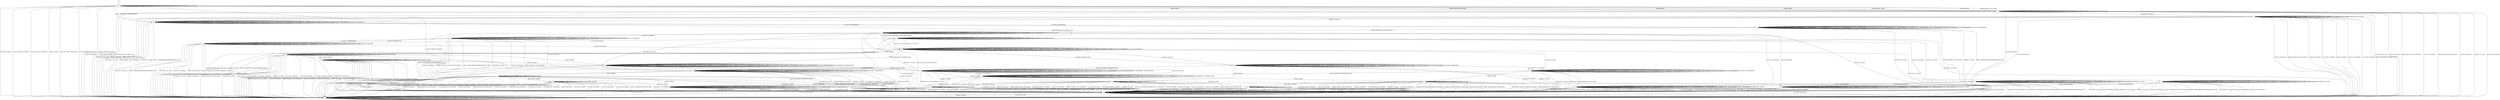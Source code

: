 digraph "" {
	graph ["Incoming time"=0.27097129821777344,
		"Outgoing time"=0.3465080261230469,
		Output="{'States': 32, 'Transitions': 683, 'Filename': '../results/ssh/OpenSSH-OpenSSH-z3-5.dot'}",
		Reference="{'States': 32, 'Transitions': 683, 'Filename': '../subjects/ssh/OpenSSH.dot'}",
		Solver=z3,
		Updated="{'States': 32, 'Transitions': 683, 'Filename': '../subjects/ssh/OpenSSH.dot'}",
		"f-measure"=1.0,
		precision=1.0,
		recall=1.0
	];
	a -> a	[key=0,
		label="KEXINIT / UNIMPLEMENTED"];
	a -> a	[key=1,
		label="SERVICE_REQUEST_AUTH / SERVICE_ACCEPT"];
	a -> a	[key=2,
		label="CH_WINDOW_ADJUST / UNIMPLEMENTED"];
	a -> a	[key=3,
		label="DEBUG / NO_RESP"];
	a -> a	[key=4,
		label="CH_EXTENDED_DATA / UNIMPLEMENTED"];
	a -> a	[key=5,
		label="CH_OPEN / CH_MAX"];
	a -> a	[key=6,
		label="CH_REQUEST_PTY / UNIMPLEMENTED"];
	a -> a	[key=7,
		label="KEX30 / UNIMPLEMENTED"];
	a -> a	[key=8,
		label="IGNORE / NO_RESP"];
	a -> a	[key=9,
		label="CH_EOF / UNIMPLEMENTED"];
	a -> a	[key=10,
		label="CH_DATA / UNIMPLEMENTED"];
	a -> a	[key=11,
		label="UNIMPLEMENTED / NO_RESP"];
	a -> b	[key=0,
		label="UA_PW_NOK / UA_FAILURE"];
	a -> d	[key=0,
		label="UA_PK_OK / UA_SUCCESS"];
	a -> d	[key=1,
		label="UA_PW_OK / UA_SUCCESS"];
	a -> n	[key=0,
		label="CH_CLOSE / UNIMPLEMENTED"];
	a -> u	[key=0,
		label="UA_PK_NOK / UA_FAILURE"];
	a -> x	[key=0,
		label="DISCONNECT / NO_CONN"];
	a -> x	[key=1,
		label="SERVICE_REQUEST_CONN / DISCONNECT"];
	a -> x	[key=2,
		label="NEWKEYS / NO_CONN"];
	a -> x	[key=3,
		label="REKEY / UNIMPLEMENTED|UNIMPLEMENTED|NO_CONN"];
	a -> cc	[key=0,
		label="UA_NONE / UA_FAILURE"];
	b -> b	[key=0,
		label="KEXINIT / UNIMPLEMENTED"];
	b -> b	[key=1,
		label="SERVICE_REQUEST_AUTH / SERVICE_ACCEPT"];
	b -> b	[key=2,
		label="CH_WINDOW_ADJUST / UNIMPLEMENTED"];
	b -> b	[key=3,
		label="DEBUG / NO_RESP"];
	b -> b	[key=4,
		label="CH_EXTENDED_DATA / UNIMPLEMENTED"];
	b -> b	[key=5,
		label="CH_OPEN / CH_MAX"];
	b -> b	[key=6,
		label="CH_REQUEST_PTY / UNIMPLEMENTED"];
	b -> b	[key=7,
		label="KEX30 / UNIMPLEMENTED"];
	b -> b	[key=8,
		label="IGNORE / NO_RESP"];
	b -> b	[key=9,
		label="CH_EOF / UNIMPLEMENTED"];
	b -> b	[key=10,
		label="CH_DATA / UNIMPLEMENTED"];
	b -> b	[key=11,
		label="UNIMPLEMENTED / NO_RESP"];
	b -> b	[key=12,
		label="UA_PW_NOK / UA_FAILURE"];
	b -> d	[key=0,
		label="UA_PW_OK / UA_SUCCESS"];
	b -> x	[key=0,
		label="DISCONNECT / NO_CONN"];
	b -> x	[key=1,
		label="UA_PK_OK / DISCONNECT"];
	b -> x	[key=2,
		label="SERVICE_REQUEST_CONN / DISCONNECT"];
	b -> x	[key=3,
		label="UA_NONE / DISCONNECT"];
	b -> x	[key=4,
		label="NEWKEYS / NO_CONN"];
	b -> x	[key=5,
		label="UA_PK_NOK / DISCONNECT"];
	b -> x	[key=6,
		label="REKEY / UNIMPLEMENTED|UNIMPLEMENTED|NO_CONN"];
	b -> ee	[key=0,
		label="CH_CLOSE / UNIMPLEMENTED"];
	c -> c	[key=0,
		label="DEBUG / NO_RESP"];
	c -> c	[key=1,
		label="CH_OPEN / CH_MAX"];
	c -> c	[key=2,
		label="IGNORE / NO_RESP"];
	c -> c	[key=3,
		label="UNIMPLEMENTED / NO_RESP"];
	c -> o	[key=0,
		label="NEWKEYS / NO_RESP"];
	c -> t	[key=0,
		label="CH_CLOSE / DISCONNECT"];
	c -> x	[key=0,
		label="DISCONNECT / NO_CONN"];
	c -> x	[key=1,
		label="KEXINIT / DISCONNECT"];
	c -> x	[key=2,
		label="SERVICE_REQUEST_AUTH / DISCONNECT"];
	c -> x	[key=3,
		label="CH_WINDOW_ADJUST / DISCONNECT"];
	c -> x	[key=4,
		label="UA_PK_OK / DISCONNECT"];
	c -> x	[key=5,
		label="SERVICE_REQUEST_CONN / DISCONNECT"];
	c -> x	[key=6,
		label="UA_NONE / DISCONNECT"];
	c -> x	[key=7,
		label="CH_EXTENDED_DATA / DISCONNECT"];
	c -> x	[key=8,
		label="UA_PK_NOK / DISCONNECT"];
	c -> x	[key=9,
		label="CH_REQUEST_PTY / DISCONNECT"];
	c -> x	[key=10,
		label="KEX30 / DISCONNECT"];
	c -> x	[key=11,
		label="CH_EOF / DISCONNECT"];
	c -> x	[key=12,
		label="CH_DATA / DISCONNECT"];
	c -> x	[key=13,
		label="UA_PW_OK / DISCONNECT"];
	c -> x	[key=14,
		label="UA_PW_NOK / DISCONNECT"];
	c -> x	[key=15,
		label="REKEY / DISCONNECT|NO_CONN|NO_CONN"];
	d -> d	[key=0,
		label="SERVICE_REQUEST_AUTH / UNIMPLEMENTED"];
	d -> d	[key=1,
		label="CH_WINDOW_ADJUST / NO_RESP"];
	d -> d	[key=2,
		label="DEBUG / NO_RESP"];
	d -> d	[key=3,
		label="UA_PK_OK / UNIMPLEMENTED"];
	d -> d	[key=4,
		label="SERVICE_REQUEST_CONN / UNIMPLEMENTED"];
	d -> d	[key=5,
		label="UA_NONE / UNIMPLEMENTED"];
	d -> d	[key=6,
		label="UA_PK_NOK / UNIMPLEMENTED"];
	d -> d	[key=7,
		label="CH_OPEN / CH_MAX"];
	d -> d	[key=8,
		label="KEX30 / UNIMPLEMENTED"];
	d -> d	[key=9,
		label="IGNORE / NO_RESP"];
	d -> d	[key=10,
		label="UNIMPLEMENTED / NO_RESP"];
	d -> d	[key=11,
		label="UA_PW_OK / UNIMPLEMENTED"];
	d -> d	[key=12,
		label="UA_PW_NOK / UNIMPLEMENTED"];
	d -> s	[key=0,
		label="KEXINIT / KEXINIT"];
	d -> t	[key=0,
		label="CH_CLOSE / DISCONNECT"];
	d -> x	[key=0,
		label="DISCONNECT / NO_CONN"];
	d -> x	[key=1,
		label="CH_EXTENDED_DATA / DISCONNECT"];
	d -> x	[key=2,
		label="NEWKEYS / NO_CONN"];
	d -> x	[key=3,
		label="CH_REQUEST_PTY / DISCONNECT"];
	d -> x	[key=4,
		label="CH_EOF / DISCONNECT"];
	d -> x	[key=5,
		label="CH_DATA / DISCONNECT"];
	d -> bb	[key=0,
		label="REKEY / KEXINIT|KEX31+NEWKEYS|NO_RESP"];
	e -> e	[key=0,
		label="SERVICE_REQUEST_AUTH / UNIMPLEMENTED"];
	e -> e	[key=1,
		label="CH_WINDOW_ADJUST / NO_RESP"];
	e -> e	[key=2,
		label="DEBUG / NO_RESP"];
	e -> e	[key=3,
		label="UA_PK_OK / UNIMPLEMENTED"];
	e -> e	[key=4,
		label="SERVICE_REQUEST_CONN / UNIMPLEMENTED"];
	e -> e	[key=5,
		label="UA_NONE / UNIMPLEMENTED"];
	e -> e	[key=6,
		label="CH_EXTENDED_DATA / NO_RESP"];
	e -> e	[key=7,
		label="UA_PK_NOK / UNIMPLEMENTED"];
	e -> e	[key=8,
		label="CH_OPEN / CH_MAX"];
	e -> e	[key=9,
		label="KEX30 / UNIMPLEMENTED"];
	e -> e	[key=10,
		label="IGNORE / NO_RESP"];
	e -> e	[key=11,
		label="CH_EOF / NO_RESP"];
	e -> e	[key=12,
		label="CH_DATA / NO_RESP"];
	e -> e	[key=13,
		label="UNIMPLEMENTED / NO_RESP"];
	e -> e	[key=14,
		label="UA_PW_OK / UNIMPLEMENTED"];
	e -> e	[key=15,
		label="UA_PW_NOK / UNIMPLEMENTED"];
	e -> r	[key=0,
		label="REKEY / KEXINIT|KEX31+NEWKEYS|NO_RESP"];
	e -> x	[key=0,
		label="DISCONNECT / NO_CONN"];
	e -> x	[key=1,
		label="NEWKEYS / NO_CONN"];
	e -> x	[key=2,
		label="CH_REQUEST_PTY / DISCONNECT"];
	e -> y	[key=0,
		label="KEXINIT / KEXINIT"];
	e -> dd	[key=0,
		label="CH_CLOSE / CH_CLOSE"];
	f -> f	[key=0,
		label="KEXINIT / UNIMPLEMENTED"];
	f -> f	[key=1,
		label="SERVICE_REQUEST_AUTH / SERVICE_ACCEPT"];
	f -> f	[key=2,
		label="CH_WINDOW_ADJUST / CH_NONE"];
	f -> f	[key=3,
		label="DEBUG / NO_RESP"];
	f -> f	[key=4,
		label="CH_EXTENDED_DATA / CH_NONE"];
	f -> f	[key=5,
		label="UA_PK_NOK / UA_FAILURE"];
	f -> f	[key=6,
		label="CH_CLOSE / CH_NONE"];
	f -> f	[key=7,
		label="CH_REQUEST_PTY / CH_NONE"];
	f -> f	[key=8,
		label="KEX30 / UNIMPLEMENTED"];
	f -> f	[key=9,
		label="IGNORE / NO_RESP"];
	f -> f	[key=10,
		label="CH_EOF / CH_NONE"];
	f -> f	[key=11,
		label="CH_DATA / CH_NONE"];
	f -> f	[key=12,
		label="UNIMPLEMENTED / NO_RESP"];
	f -> t	[key=0,
		label="DISCONNECT / NO_CONN"];
	f -> t	[key=1,
		label="UA_PK_OK / DISCONNECT"];
	f -> t	[key=2,
		label="SERVICE_REQUEST_CONN / DISCONNECT"];
	f -> t	[key=3,
		label="UA_NONE / DISCONNECT"];
	f -> t	[key=4,
		label="NEWKEYS / NO_CONN"];
	f -> t	[key=5,
		label="UA_PW_OK / DISCONNECT"];
	f -> t	[key=6,
		label="UA_PW_NOK / DISCONNECT"];
	f -> t	[key=7,
		label="REKEY / UNIMPLEMENTED|UNIMPLEMENTED|NO_CONN"];
	f -> u	[key=0,
		label="CH_OPEN / UNIMPLEMENTED"];
	g -> g	[key=0,
		label="CH_WINDOW_ADJUST / CH_NONE"];
	g -> g	[key=1,
		label="DEBUG / NO_RESP"];
	g -> g	[key=2,
		label="CH_EXTENDED_DATA / CH_NONE"];
	g -> g	[key=3,
		label="CH_CLOSE / CH_NONE"];
	g -> g	[key=4,
		label="CH_REQUEST_PTY / CH_NONE"];
	g -> g	[key=5,
		label="IGNORE / NO_RESP"];
	g -> g	[key=6,
		label="CH_EOF / CH_NONE"];
	g -> g	[key=7,
		label="CH_DATA / CH_NONE"];
	g -> g	[key=8,
		label="UNIMPLEMENTED / NO_RESP"];
	g -> l	[key=0,
		label="KEX30 / KEX31+NEWKEYS"];
	g -> t	[key=0,
		label="DISCONNECT / NO_CONN"];
	g -> t	[key=1,
		label="KEXINIT / DISCONNECT"];
	g -> t	[key=2,
		label="SERVICE_REQUEST_AUTH / DISCONNECT"];
	g -> t	[key=3,
		label="UA_PK_OK / DISCONNECT"];
	g -> t	[key=4,
		label="SERVICE_REQUEST_CONN / DISCONNECT"];
	g -> t	[key=5,
		label="UA_NONE / DISCONNECT"];
	g -> t	[key=6,
		label="NEWKEYS / NO_CONN"];
	g -> t	[key=7,
		label="UA_PK_NOK / DISCONNECT"];
	g -> t	[key=8,
		label="UA_PW_OK / DISCONNECT"];
	g -> t	[key=9,
		label="UA_PW_NOK / DISCONNECT"];
	g -> t	[key=10,
		label="REKEY / DISCONNECT|NO_CONN|NO_CONN"];
	g -> x	[key=0,
		label="CH_OPEN / DISCONNECT"];
	h -> h	[key=0,
		label="CH_WINDOW_ADJUST / CH_NONE"];
	h -> h	[key=1,
		label="DEBUG / NO_RESP"];
	h -> h	[key=2,
		label="CH_EXTENDED_DATA / CH_NONE"];
	h -> h	[key=3,
		label="CH_CLOSE / CH_NONE"];
	h -> h	[key=4,
		label="CH_REQUEST_PTY / CH_NONE"];
	h -> h	[key=5,
		label="IGNORE / NO_RESP"];
	h -> h	[key=6,
		label="CH_EOF / CH_NONE"];
	h -> h	[key=7,
		label="CH_DATA / CH_NONE"];
	h -> h	[key=8,
		label="UNIMPLEMENTED / NO_RESP"];
	h -> k	[key=0,
		label="KEX30 / KEX31+NEWKEYS"];
	h -> t	[key=0,
		label="DISCONNECT / NO_CONN"];
	h -> t	[key=1,
		label="KEXINIT / DISCONNECT"];
	h -> t	[key=2,
		label="SERVICE_REQUEST_AUTH / DISCONNECT"];
	h -> t	[key=3,
		label="UA_PK_OK / DISCONNECT"];
	h -> t	[key=4,
		label="SERVICE_REQUEST_CONN / DISCONNECT"];
	h -> t	[key=5,
		label="UA_NONE / DISCONNECT"];
	h -> t	[key=6,
		label="NEWKEYS / NO_CONN"];
	h -> t	[key=7,
		label="UA_PK_NOK / DISCONNECT"];
	h -> t	[key=8,
		label="UA_PW_OK / DISCONNECT"];
	h -> t	[key=9,
		label="UA_PW_NOK / DISCONNECT"];
	h -> t	[key=10,
		label="REKEY / DISCONNECT|NO_CONN|NO_CONN"];
	h -> x	[key=0,
		label="CH_OPEN / DISCONNECT"];
	i -> c	[key=0,
		label="KEX30 / KEX31+NEWKEYS"];
	i -> i	[key=0,
		label="DEBUG / NO_RESP"];
	i -> i	[key=1,
		label="CH_OPEN / CH_MAX"];
	i -> i	[key=2,
		label="IGNORE / NO_RESP"];
	i -> i	[key=3,
		label="UNIMPLEMENTED / NO_RESP"];
	i -> t	[key=0,
		label="CH_CLOSE / DISCONNECT"];
	i -> x	[key=0,
		label="DISCONNECT / NO_CONN"];
	i -> x	[key=1,
		label="KEXINIT / DISCONNECT"];
	i -> x	[key=2,
		label="SERVICE_REQUEST_AUTH / DISCONNECT"];
	i -> x	[key=3,
		label="CH_WINDOW_ADJUST / DISCONNECT"];
	i -> x	[key=4,
		label="UA_PK_OK / DISCONNECT"];
	i -> x	[key=5,
		label="SERVICE_REQUEST_CONN / DISCONNECT"];
	i -> x	[key=6,
		label="UA_NONE / DISCONNECT"];
	i -> x	[key=7,
		label="CH_EXTENDED_DATA / DISCONNECT"];
	i -> x	[key=8,
		label="NEWKEYS / NO_CONN"];
	i -> x	[key=9,
		label="UA_PK_NOK / DISCONNECT"];
	i -> x	[key=10,
		label="CH_REQUEST_PTY / DISCONNECT"];
	i -> x	[key=11,
		label="CH_EOF / DISCONNECT"];
	i -> x	[key=12,
		label="CH_DATA / DISCONNECT"];
	i -> x	[key=13,
		label="UA_PW_OK / DISCONNECT"];
	i -> x	[key=14,
		label="UA_PW_NOK / DISCONNECT"];
	i -> x	[key=15,
		label="REKEY / DISCONNECT|NO_CONN|NO_CONN"];
	j -> j	[key=0,
		label="KEXINIT / UNIMPLEMENTED"];
	j -> j	[key=1,
		label="SERVICE_REQUEST_AUTH / SERVICE_ACCEPT"];
	j -> j	[key=2,
		label="CH_WINDOW_ADJUST / CH_NONE"];
	j -> j	[key=3,
		label="DEBUG / NO_RESP"];
	j -> j	[key=4,
		label="UA_NONE / UA_FAILURE"];
	j -> j	[key=5,
		label="CH_EXTENDED_DATA / CH_NONE"];
	j -> j	[key=6,
		label="CH_CLOSE / CH_NONE"];
	j -> j	[key=7,
		label="CH_REQUEST_PTY / CH_NONE"];
	j -> j	[key=8,
		label="KEX30 / UNIMPLEMENTED"];
	j -> j	[key=9,
		label="IGNORE / NO_RESP"];
	j -> j	[key=10,
		label="CH_EOF / CH_NONE"];
	j -> j	[key=11,
		label="CH_DATA / CH_NONE"];
	j -> j	[key=12,
		label="UNIMPLEMENTED / NO_RESP"];
	j -> t	[key=0,
		label="DISCONNECT / NO_CONN"];
	j -> t	[key=1,
		label="UA_PK_OK / DISCONNECT"];
	j -> t	[key=2,
		label="SERVICE_REQUEST_CONN / DISCONNECT"];
	j -> t	[key=3,
		label="NEWKEYS / NO_CONN"];
	j -> t	[key=4,
		label="UA_PK_NOK / DISCONNECT"];
	j -> t	[key=5,
		label="UA_PW_OK / DISCONNECT"];
	j -> t	[key=6,
		label="UA_PW_NOK / DISCONNECT"];
	j -> t	[key=7,
		label="REKEY / UNIMPLEMENTED|UNIMPLEMENTED|NO_CONN"];
	j -> cc	[key=0,
		label="CH_OPEN / UNIMPLEMENTED"];
	k -> k	[key=0,
		label="CH_WINDOW_ADJUST / CH_NONE"];
	k -> k	[key=1,
		label="DEBUG / NO_RESP"];
	k -> k	[key=2,
		label="CH_EXTENDED_DATA / CH_NONE"];
	k -> k	[key=3,
		label="CH_CLOSE / CH_NONE"];
	k -> k	[key=4,
		label="CH_REQUEST_PTY / CH_NONE"];
	k -> k	[key=5,
		label="IGNORE / NO_RESP"];
	k -> k	[key=6,
		label="CH_EOF / CH_NONE"];
	k -> k	[key=7,
		label="CH_DATA / CH_NONE"];
	k -> k	[key=8,
		label="UNIMPLEMENTED / NO_RESP"];
	k -> p	[key=0,
		label="NEWKEYS / NO_RESP"];
	k -> t	[key=0,
		label="DISCONNECT / NO_CONN"];
	k -> t	[key=1,
		label="KEXINIT / DISCONNECT"];
	k -> t	[key=2,
		label="SERVICE_REQUEST_AUTH / DISCONNECT"];
	k -> t	[key=3,
		label="UA_PK_OK / DISCONNECT"];
	k -> t	[key=4,
		label="SERVICE_REQUEST_CONN / DISCONNECT"];
	k -> t	[key=5,
		label="UA_NONE / DISCONNECT"];
	k -> t	[key=6,
		label="UA_PK_NOK / DISCONNECT"];
	k -> t	[key=7,
		label="KEX30 / DISCONNECT"];
	k -> t	[key=8,
		label="UA_PW_OK / DISCONNECT"];
	k -> t	[key=9,
		label="UA_PW_NOK / DISCONNECT"];
	k -> t	[key=10,
		label="REKEY / DISCONNECT|NO_CONN|NO_CONN"];
	k -> x	[key=0,
		label="CH_OPEN / DISCONNECT"];
	l -> l	[key=0,
		label="CH_WINDOW_ADJUST / CH_NONE"];
	l -> l	[key=1,
		label="DEBUG / NO_RESP"];
	l -> l	[key=2,
		label="CH_EXTENDED_DATA / CH_NONE"];
	l -> l	[key=3,
		label="CH_CLOSE / CH_NONE"];
	l -> l	[key=4,
		label="CH_REQUEST_PTY / CH_NONE"];
	l -> l	[key=5,
		label="IGNORE / NO_RESP"];
	l -> l	[key=6,
		label="CH_EOF / CH_NONE"];
	l -> l	[key=7,
		label="CH_DATA / CH_NONE"];
	l -> l	[key=8,
		label="UNIMPLEMENTED / NO_RESP"];
	l -> q	[key=0,
		label="NEWKEYS / NO_RESP"];
	l -> t	[key=0,
		label="DISCONNECT / NO_CONN"];
	l -> t	[key=1,
		label="KEXINIT / DISCONNECT"];
	l -> t	[key=2,
		label="SERVICE_REQUEST_AUTH / DISCONNECT"];
	l -> t	[key=3,
		label="UA_PK_OK / DISCONNECT"];
	l -> t	[key=4,
		label="SERVICE_REQUEST_CONN / DISCONNECT"];
	l -> t	[key=5,
		label="UA_NONE / DISCONNECT"];
	l -> t	[key=6,
		label="UA_PK_NOK / DISCONNECT"];
	l -> t	[key=7,
		label="KEX30 / DISCONNECT"];
	l -> t	[key=8,
		label="UA_PW_OK / DISCONNECT"];
	l -> t	[key=9,
		label="UA_PW_NOK / DISCONNECT"];
	l -> t	[key=10,
		label="REKEY / DISCONNECT|NO_CONN|NO_CONN"];
	l -> x	[key=0,
		label="CH_OPEN / DISCONNECT"];
	m -> m	[key=0,
		label="DEBUG / NO_RESP"];
	m -> m	[key=1,
		label="CH_OPEN / CH_MAX"];
	m -> m	[key=2,
		label="IGNORE / NO_RESP"];
	m -> m	[key=3,
		label="UNIMPLEMENTED / NO_RESP"];
	m -> t	[key=0,
		label="CH_CLOSE / DISCONNECT"];
	m -> x	[key=0,
		label="DISCONNECT / NO_CONN"];
	m -> x	[key=1,
		label="KEXINIT / DISCONNECT"];
	m -> x	[key=2,
		label="SERVICE_REQUEST_AUTH / DISCONNECT"];
	m -> x	[key=3,
		label="CH_WINDOW_ADJUST / DISCONNECT"];
	m -> x	[key=4,
		label="UA_PK_OK / DISCONNECT"];
	m -> x	[key=5,
		label="SERVICE_REQUEST_CONN / DISCONNECT"];
	m -> x	[key=6,
		label="UA_NONE / DISCONNECT"];
	m -> x	[key=7,
		label="CH_EXTENDED_DATA / DISCONNECT"];
	m -> x	[key=8,
		label="UA_PK_NOK / DISCONNECT"];
	m -> x	[key=9,
		label="CH_REQUEST_PTY / DISCONNECT"];
	m -> x	[key=10,
		label="KEX30 / DISCONNECT"];
	m -> x	[key=11,
		label="CH_EOF / DISCONNECT"];
	m -> x	[key=12,
		label="CH_DATA / DISCONNECT"];
	m -> x	[key=13,
		label="UA_PW_OK / DISCONNECT"];
	m -> x	[key=14,
		label="UA_PW_NOK / DISCONNECT"];
	m -> x	[key=15,
		label="REKEY / DISCONNECT|NO_CONN|NO_CONN"];
	m -> bb	[key=0,
		label="NEWKEYS / NO_RESP"];
	n -> a	[key=0,
		label="CH_OPEN / UNIMPLEMENTED"];
	n -> f	[key=0,
		label="UA_PK_NOK / UA_FAILURE"];
	n -> j	[key=0,
		label="UA_NONE / UA_FAILURE"];
	n -> n	[key=0,
		label="KEXINIT / UNIMPLEMENTED"];
	n -> n	[key=1,
		label="SERVICE_REQUEST_AUTH / SERVICE_ACCEPT"];
	n -> n	[key=2,
		label="CH_WINDOW_ADJUST / CH_NONE"];
	n -> n	[key=3,
		label="DEBUG / NO_RESP"];
	n -> n	[key=4,
		label="CH_EXTENDED_DATA / CH_NONE"];
	n -> n	[key=5,
		label="CH_CLOSE / CH_NONE"];
	n -> n	[key=6,
		label="CH_REQUEST_PTY / CH_NONE"];
	n -> n	[key=7,
		label="KEX30 / UNIMPLEMENTED"];
	n -> n	[key=8,
		label="IGNORE / NO_RESP"];
	n -> n	[key=9,
		label="CH_EOF / CH_NONE"];
	n -> n	[key=10,
		label="CH_DATA / CH_NONE"];
	n -> n	[key=11,
		label="UNIMPLEMENTED / NO_RESP"];
	n -> t	[key=0,
		label="DISCONNECT / NO_CONN"];
	n -> t	[key=1,
		label="SERVICE_REQUEST_CONN / DISCONNECT"];
	n -> t	[key=2,
		label="NEWKEYS / NO_CONN"];
	n -> t	[key=3,
		label="REKEY / UNIMPLEMENTED|UNIMPLEMENTED|NO_CONN"];
	n -> dd	[key=0,
		label="UA_PK_OK / UA_SUCCESS"];
	n -> dd	[key=1,
		label="UA_PW_OK / UA_SUCCESS"];
	n -> ee	[key=0,
		label="UA_PW_NOK / UA_FAILURE"];
	o -> i	[key=0,
		label="KEXINIT / KEXINIT"];
	o -> o	[key=0,
		label="SERVICE_REQUEST_AUTH / NO_RESP"];
	o -> o	[key=1,
		label="CH_WINDOW_ADJUST / NO_RESP"];
	o -> o	[key=2,
		label="DEBUG / NO_RESP"];
	o -> o	[key=3,
		label="UA_PK_OK / UNIMPLEMENTED"];
	o -> o	[key=4,
		label="SERVICE_REQUEST_CONN / NO_RESP"];
	o -> o	[key=5,
		label="UA_NONE / UNIMPLEMENTED"];
	o -> o	[key=6,
		label="CH_EXTENDED_DATA / NO_RESP"];
	o -> o	[key=7,
		label="UA_PK_NOK / UNIMPLEMENTED"];
	o -> o	[key=8,
		label="CH_OPEN / CH_MAX"];
	o -> o	[key=9,
		label="KEX30 / NO_RESP"];
	o -> o	[key=10,
		label="IGNORE / NO_RESP"];
	o -> o	[key=11,
		label="CH_EOF / NO_RESP"];
	o -> o	[key=12,
		label="CH_DATA / NO_RESP"];
	o -> o	[key=13,
		label="UNIMPLEMENTED / NO_RESP"];
	o -> o	[key=14,
		label="UA_PW_OK / UNIMPLEMENTED"];
	o -> o	[key=15,
		label="UA_PW_NOK / UNIMPLEMENTED"];
	o -> o	[key=16,
		label="REKEY / KEXINIT|KEX31+NEWKEYS|NO_RESP"];
	o -> p	[key=0,
		label="CH_CLOSE / CH_CLOSE"];
	o -> r	[key=0,
		label="CH_REQUEST_PTY / CH_SUCCESS"];
	o -> x	[key=0,
		label="DISCONNECT / NO_CONN"];
	o -> x	[key=1,
		label="NEWKEYS / NO_CONN"];
	p -> h	[key=0,
		label="KEXINIT / KEXINIT"];
	p -> o	[key=0,
		label="CH_OPEN / CH_OPEN_SUCCESS"];
	p -> p	[key=0,
		label="SERVICE_REQUEST_AUTH / NO_RESP"];
	p -> p	[key=1,
		label="CH_WINDOW_ADJUST / CH_NONE"];
	p -> p	[key=2,
		label="DEBUG / NO_RESP"];
	p -> p	[key=3,
		label="UA_PK_OK / UNIMPLEMENTED"];
	p -> p	[key=4,
		label="SERVICE_REQUEST_CONN / NO_RESP"];
	p -> p	[key=5,
		label="UA_NONE / UNIMPLEMENTED"];
	p -> p	[key=6,
		label="CH_EXTENDED_DATA / CH_NONE"];
	p -> p	[key=7,
		label="UA_PK_NOK / UNIMPLEMENTED"];
	p -> p	[key=8,
		label="CH_CLOSE / CH_NONE"];
	p -> p	[key=9,
		label="CH_REQUEST_PTY / CH_NONE"];
	p -> p	[key=10,
		label="KEX30 / NO_RESP"];
	p -> p	[key=11,
		label="IGNORE / NO_RESP"];
	p -> p	[key=12,
		label="CH_EOF / CH_NONE"];
	p -> p	[key=13,
		label="CH_DATA / CH_NONE"];
	p -> p	[key=14,
		label="UNIMPLEMENTED / NO_RESP"];
	p -> p	[key=15,
		label="UA_PW_OK / UNIMPLEMENTED"];
	p -> p	[key=16,
		label="UA_PW_NOK / UNIMPLEMENTED"];
	p -> p	[key=17,
		label="REKEY / KEXINIT|KEX31+NEWKEYS|NO_RESP"];
	p -> t	[key=0,
		label="DISCONNECT / NO_CONN"];
	p -> t	[key=1,
		label="NEWKEYS / NO_CONN"];
	q -> n	[key=0,
		label="SERVICE_REQUEST_AUTH / SERVICE_ACCEPT"];
	q -> q	[key=0,
		label="KEXINIT / UNIMPLEMENTED"];
	q -> q	[key=1,
		label="CH_WINDOW_ADJUST / CH_NONE"];
	q -> q	[key=2,
		label="DEBUG / NO_RESP"];
	q -> q	[key=3,
		label="UA_PK_OK / UNIMPLEMENTED"];
	q -> q	[key=4,
		label="UA_NONE / UNIMPLEMENTED"];
	q -> q	[key=5,
		label="CH_EXTENDED_DATA / CH_NONE"];
	q -> q	[key=6,
		label="UA_PK_NOK / UNIMPLEMENTED"];
	q -> q	[key=7,
		label="CH_CLOSE / CH_NONE"];
	q -> q	[key=8,
		label="CH_REQUEST_PTY / CH_NONE"];
	q -> q	[key=9,
		label="KEX30 / UNIMPLEMENTED"];
	q -> q	[key=10,
		label="IGNORE / NO_RESP"];
	q -> q	[key=11,
		label="CH_EOF / CH_NONE"];
	q -> q	[key=12,
		label="CH_DATA / CH_NONE"];
	q -> q	[key=13,
		label="UNIMPLEMENTED / NO_RESP"];
	q -> q	[key=14,
		label="UA_PW_OK / UNIMPLEMENTED"];
	q -> q	[key=15,
		label="UA_PW_NOK / UNIMPLEMENTED"];
	q -> t	[key=0,
		label="DISCONNECT / NO_CONN"];
	q -> t	[key=1,
		label="SERVICE_REQUEST_CONN / DISCONNECT"];
	q -> t	[key=2,
		label="NEWKEYS / NO_CONN"];
	q -> t	[key=3,
		label="REKEY / UNIMPLEMENTED|UNIMPLEMENTED|NO_CONN"];
	q -> z	[key=0,
		label="CH_OPEN / UNIMPLEMENTED"];
	r -> p	[key=0,
		label="CH_CLOSE / CH_CLOSE"];
	r -> r	[key=0,
		label="SERVICE_REQUEST_AUTH / NO_RESP"];
	r -> r	[key=1,
		label="CH_WINDOW_ADJUST / NO_RESP"];
	r -> r	[key=2,
		label="DEBUG / NO_RESP"];
	r -> r	[key=3,
		label="UA_PK_OK / UNIMPLEMENTED"];
	r -> r	[key=4,
		label="SERVICE_REQUEST_CONN / NO_RESP"];
	r -> r	[key=5,
		label="UA_NONE / UNIMPLEMENTED"];
	r -> r	[key=6,
		label="CH_EXTENDED_DATA / NO_RESP"];
	r -> r	[key=7,
		label="UA_PK_NOK / UNIMPLEMENTED"];
	r -> r	[key=8,
		label="CH_OPEN / CH_MAX"];
	r -> r	[key=9,
		label="KEX30 / NO_RESP"];
	r -> r	[key=10,
		label="IGNORE / NO_RESP"];
	r -> r	[key=11,
		label="CH_EOF / NO_RESP"];
	r -> r	[key=12,
		label="CH_DATA / NO_RESP"];
	r -> r	[key=13,
		label="UNIMPLEMENTED / NO_RESP"];
	r -> r	[key=14,
		label="UA_PW_OK / UNIMPLEMENTED"];
	r -> r	[key=15,
		label="UA_PW_NOK / UNIMPLEMENTED"];
	r -> r	[key=16,
		label="REKEY / KEXINIT|KEX31+NEWKEYS|NO_RESP"];
	r -> x	[key=0,
		label="DISCONNECT / NO_CONN"];
	r -> x	[key=1,
		label="NEWKEYS / NO_CONN"];
	r -> x	[key=2,
		label="CH_REQUEST_PTY / DISCONNECT"];
	r -> y	[key=0,
		label="KEXINIT / KEXINIT"];
	s -> m	[key=0,
		label="KEX30 / KEX31+NEWKEYS"];
	s -> s	[key=0,
		label="DEBUG / NO_RESP"];
	s -> s	[key=1,
		label="CH_OPEN / CH_MAX"];
	s -> s	[key=2,
		label="IGNORE / NO_RESP"];
	s -> s	[key=3,
		label="UNIMPLEMENTED / NO_RESP"];
	s -> t	[key=0,
		label="CH_CLOSE / DISCONNECT"];
	s -> x	[key=0,
		label="DISCONNECT / NO_CONN"];
	s -> x	[key=1,
		label="KEXINIT / DISCONNECT"];
	s -> x	[key=2,
		label="SERVICE_REQUEST_AUTH / DISCONNECT"];
	s -> x	[key=3,
		label="CH_WINDOW_ADJUST / DISCONNECT"];
	s -> x	[key=4,
		label="UA_PK_OK / DISCONNECT"];
	s -> x	[key=5,
		label="SERVICE_REQUEST_CONN / DISCONNECT"];
	s -> x	[key=6,
		label="UA_NONE / DISCONNECT"];
	s -> x	[key=7,
		label="CH_EXTENDED_DATA / DISCONNECT"];
	s -> x	[key=8,
		label="NEWKEYS / NO_CONN"];
	s -> x	[key=9,
		label="UA_PK_NOK / DISCONNECT"];
	s -> x	[key=10,
		label="CH_REQUEST_PTY / DISCONNECT"];
	s -> x	[key=11,
		label="CH_EOF / DISCONNECT"];
	s -> x	[key=12,
		label="CH_DATA / DISCONNECT"];
	s -> x	[key=13,
		label="UA_PW_OK / DISCONNECT"];
	s -> x	[key=14,
		label="UA_PW_NOK / DISCONNECT"];
	s -> x	[key=15,
		label="REKEY / DISCONNECT|NO_CONN|NO_CONN"];
	t -> t	[key=0,
		label="DISCONNECT / NO_CONN"];
	t -> t	[key=1,
		label="KEXINIT / NO_CONN"];
	t -> t	[key=2,
		label="SERVICE_REQUEST_AUTH / NO_CONN"];
	t -> t	[key=3,
		label="CH_WINDOW_ADJUST / CH_NONE"];
	t -> t	[key=4,
		label="DEBUG / NO_CONN"];
	t -> t	[key=5,
		label="UA_PK_OK / NO_CONN"];
	t -> t	[key=6,
		label="SERVICE_REQUEST_CONN / NO_CONN"];
	t -> t	[key=7,
		label="UA_NONE / NO_CONN"];
	t -> t	[key=8,
		label="CH_EXTENDED_DATA / CH_NONE"];
	t -> t	[key=9,
		label="NEWKEYS / NO_CONN"];
	t -> t	[key=10,
		label="UA_PK_NOK / NO_CONN"];
	t -> t	[key=11,
		label="CH_CLOSE / CH_NONE"];
	t -> t	[key=12,
		label="CH_REQUEST_PTY / CH_NONE"];
	t -> t	[key=13,
		label="KEX30 / NO_CONN"];
	t -> t	[key=14,
		label="IGNORE / NO_CONN"];
	t -> t	[key=15,
		label="CH_EOF / CH_NONE"];
	t -> t	[key=16,
		label="CH_DATA / CH_NONE"];
	t -> t	[key=17,
		label="UNIMPLEMENTED / NO_CONN"];
	t -> t	[key=18,
		label="UA_PW_OK / NO_CONN"];
	t -> t	[key=19,
		label="UA_PW_NOK / NO_CONN"];
	t -> t	[key=20,
		label="REKEY / NO_CONN|NO_CONN|NO_CONN"];
	t -> x	[key=0,
		label="CH_OPEN / NO_CONN"];
	u -> f	[key=0,
		label="CH_CLOSE / UNIMPLEMENTED"];
	u -> u	[key=0,
		label="KEXINIT / UNIMPLEMENTED"];
	u -> u	[key=1,
		label="SERVICE_REQUEST_AUTH / SERVICE_ACCEPT"];
	u -> u	[key=2,
		label="CH_WINDOW_ADJUST / UNIMPLEMENTED"];
	u -> u	[key=3,
		label="DEBUG / NO_RESP"];
	u -> u	[key=4,
		label="CH_EXTENDED_DATA / UNIMPLEMENTED"];
	u -> u	[key=5,
		label="UA_PK_NOK / UA_FAILURE"];
	u -> u	[key=6,
		label="CH_OPEN / CH_MAX"];
	u -> u	[key=7,
		label="CH_REQUEST_PTY / UNIMPLEMENTED"];
	u -> u	[key=8,
		label="KEX30 / UNIMPLEMENTED"];
	u -> u	[key=9,
		label="IGNORE / NO_RESP"];
	u -> u	[key=10,
		label="CH_EOF / UNIMPLEMENTED"];
	u -> u	[key=11,
		label="CH_DATA / UNIMPLEMENTED"];
	u -> u	[key=12,
		label="UNIMPLEMENTED / NO_RESP"];
	u -> x	[key=0,
		label="DISCONNECT / NO_CONN"];
	u -> x	[key=1,
		label="UA_PK_OK / DISCONNECT"];
	u -> x	[key=2,
		label="SERVICE_REQUEST_CONN / DISCONNECT"];
	u -> x	[key=3,
		label="UA_NONE / DISCONNECT"];
	u -> x	[key=4,
		label="NEWKEYS / NO_CONN"];
	u -> x	[key=5,
		label="UA_PW_OK / DISCONNECT"];
	u -> x	[key=6,
		label="UA_PW_NOK / DISCONNECT"];
	u -> x	[key=7,
		label="REKEY / UNIMPLEMENTED|UNIMPLEMENTED|NO_CONN"];
	v -> w	[key=0];
	w -> g	[key=0,
		label="KEXINIT / KEXINIT"];
	w -> g	[key=1,
		label="SERVICE_REQUEST_AUTH / KEXINIT"];
	w -> g	[key=2,
		label="DEBUG / KEXINIT"];
	w -> g	[key=3,
		label="SERVICE_REQUEST_CONN / KEXINIT"];
	w -> g	[key=4,
		label="KEX30 / KEXINIT"];
	w -> g	[key=5,
		label="IGNORE / KEXINIT"];
	w -> g	[key=6,
		label="UNIMPLEMENTED / KEXINIT"];
	w -> q	[key=0,
		label="REKEY / KEXINIT|KEX31+NEWKEYS|NO_RESP"];
	w -> t	[key=0,
		label="DISCONNECT / KEXINIT"];
	w -> t	[key=1,
		label="UA_PK_OK / KEXINIT+DISCONNECT"];
	w -> t	[key=2,
		label="UA_NONE / KEXINIT+DISCONNECT"];
	w -> t	[key=3,
		label="NEWKEYS / KEXINIT"];
	w -> t	[key=4,
		label="UA_PK_NOK / KEXINIT+DISCONNECT"];
	w -> t	[key=5,
		label="UA_PW_OK / KEXINIT+DISCONNECT"];
	w -> t	[key=6,
		label="UA_PW_NOK / KEXINIT+DISCONNECT"];
	w -> w	[key=0,
		label="CH_WINDOW_ADJUST / CH_NONE"];
	w -> w	[key=1,
		label="CH_EXTENDED_DATA / CH_NONE"];
	w -> w	[key=2,
		label="CH_CLOSE / CH_NONE"];
	w -> w	[key=3,
		label="CH_REQUEST_PTY / CH_NONE"];
	w -> w	[key=4,
		label="CH_EOF / CH_NONE"];
	w -> w	[key=5,
		label="CH_DATA / CH_NONE"];
	w -> x	[key=0,
		label="CH_OPEN / KEXINIT+DISCONNECT"];
	x -> t	[key=0,
		label="CH_CLOSE / NO_CONN"];
	x -> x	[key=0,
		label="DISCONNECT / NO_CONN"];
	x -> x	[key=1,
		label="KEXINIT / NO_CONN"];
	x -> x	[key=2,
		label="SERVICE_REQUEST_AUTH / NO_CONN"];
	x -> x	[key=3,
		label="CH_WINDOW_ADJUST / NO_CONN"];
	x -> x	[key=4,
		label="DEBUG / NO_CONN"];
	x -> x	[key=5,
		label="UA_PK_OK / NO_CONN"];
	x -> x	[key=6,
		label="SERVICE_REQUEST_CONN / NO_CONN"];
	x -> x	[key=7,
		label="UA_NONE / NO_CONN"];
	x -> x	[key=8,
		label="CH_EXTENDED_DATA / NO_CONN"];
	x -> x	[key=9,
		label="NEWKEYS / NO_CONN"];
	x -> x	[key=10,
		label="UA_PK_NOK / NO_CONN"];
	x -> x	[key=11,
		label="CH_OPEN / CH_MAX"];
	x -> x	[key=12,
		label="CH_REQUEST_PTY / NO_CONN"];
	x -> x	[key=13,
		label="KEX30 / NO_CONN"];
	x -> x	[key=14,
		label="IGNORE / NO_CONN"];
	x -> x	[key=15,
		label="CH_EOF / NO_CONN"];
	x -> x	[key=16,
		label="CH_DATA / NO_CONN"];
	x -> x	[key=17,
		label="UNIMPLEMENTED / NO_CONN"];
	x -> x	[key=18,
		label="UA_PW_OK / NO_CONN"];
	x -> x	[key=19,
		label="UA_PW_NOK / NO_CONN"];
	x -> x	[key=20,
		label="REKEY / NO_CONN|NO_CONN|NO_CONN"];
	y -> t	[key=0,
		label="CH_CLOSE / DISCONNECT"];
	y -> x	[key=0,
		label="DISCONNECT / NO_CONN"];
	y -> x	[key=1,
		label="KEXINIT / DISCONNECT"];
	y -> x	[key=2,
		label="SERVICE_REQUEST_AUTH / DISCONNECT"];
	y -> x	[key=3,
		label="CH_WINDOW_ADJUST / DISCONNECT"];
	y -> x	[key=4,
		label="UA_PK_OK / DISCONNECT"];
	y -> x	[key=5,
		label="SERVICE_REQUEST_CONN / DISCONNECT"];
	y -> x	[key=6,
		label="UA_NONE / DISCONNECT"];
	y -> x	[key=7,
		label="CH_EXTENDED_DATA / DISCONNECT"];
	y -> x	[key=8,
		label="NEWKEYS / NO_CONN"];
	y -> x	[key=9,
		label="UA_PK_NOK / DISCONNECT"];
	y -> x	[key=10,
		label="CH_REQUEST_PTY / DISCONNECT"];
	y -> x	[key=11,
		label="CH_EOF / DISCONNECT"];
	y -> x	[key=12,
		label="CH_DATA / DISCONNECT"];
	y -> x	[key=13,
		label="UA_PW_OK / DISCONNECT"];
	y -> x	[key=14,
		label="UA_PW_NOK / DISCONNECT"];
	y -> x	[key=15,
		label="REKEY / DISCONNECT|NO_CONN|NO_CONN"];
	y -> y	[key=0,
		label="DEBUG / NO_RESP"];
	y -> y	[key=1,
		label="CH_OPEN / CH_MAX"];
	y -> y	[key=2,
		label="IGNORE / NO_RESP"];
	y -> y	[key=3,
		label="UNIMPLEMENTED / NO_RESP"];
	y -> ff	[key=0,
		label="KEX30 / KEX31+NEWKEYS"];
	z -> a	[key=0,
		label="SERVICE_REQUEST_AUTH / SERVICE_ACCEPT"];
	z -> q	[key=0,
		label="CH_CLOSE / UNIMPLEMENTED"];
	z -> x	[key=0,
		label="DISCONNECT / NO_CONN"];
	z -> x	[key=1,
		label="SERVICE_REQUEST_CONN / DISCONNECT"];
	z -> x	[key=2,
		label="NEWKEYS / NO_CONN"];
	z -> x	[key=3,
		label="REKEY / UNIMPLEMENTED|UNIMPLEMENTED|NO_CONN"];
	z -> z	[key=0,
		label="KEXINIT / UNIMPLEMENTED"];
	z -> z	[key=1,
		label="CH_WINDOW_ADJUST / UNIMPLEMENTED"];
	z -> z	[key=2,
		label="DEBUG / NO_RESP"];
	z -> z	[key=3,
		label="UA_PK_OK / UNIMPLEMENTED"];
	z -> z	[key=4,
		label="UA_NONE / UNIMPLEMENTED"];
	z -> z	[key=5,
		label="CH_EXTENDED_DATA / UNIMPLEMENTED"];
	z -> z	[key=6,
		label="UA_PK_NOK / UNIMPLEMENTED"];
	z -> z	[key=7,
		label="CH_OPEN / CH_MAX"];
	z -> z	[key=8,
		label="CH_REQUEST_PTY / UNIMPLEMENTED"];
	z -> z	[key=9,
		label="KEX30 / UNIMPLEMENTED"];
	z -> z	[key=10,
		label="IGNORE / NO_RESP"];
	z -> z	[key=11,
		label="CH_EOF / UNIMPLEMENTED"];
	z -> z	[key=12,
		label="CH_DATA / UNIMPLEMENTED"];
	z -> z	[key=13,
		label="UNIMPLEMENTED / NO_RESP"];
	z -> z	[key=14,
		label="UA_PW_OK / UNIMPLEMENTED"];
	z -> z	[key=15,
		label="UA_PW_NOK / UNIMPLEMENTED"];
	aa -> e	[key=0,
		label="CH_REQUEST_PTY / CH_SUCCESS"];
	aa -> i	[key=0,
		label="KEXINIT / KEXINIT"];
	aa -> o	[key=0,
		label="REKEY / KEXINIT|KEX31+NEWKEYS|NO_RESP"];
	aa -> x	[key=0,
		label="DISCONNECT / NO_CONN"];
	aa -> x	[key=1,
		label="NEWKEYS / NO_CONN"];
	aa -> aa	[key=0,
		label="SERVICE_REQUEST_AUTH / UNIMPLEMENTED"];
	aa -> aa	[key=1,
		label="CH_WINDOW_ADJUST / NO_RESP"];
	aa -> aa	[key=2,
		label="DEBUG / NO_RESP"];
	aa -> aa	[key=3,
		label="UA_PK_OK / UNIMPLEMENTED"];
	aa -> aa	[key=4,
		label="SERVICE_REQUEST_CONN / UNIMPLEMENTED"];
	aa -> aa	[key=5,
		label="UA_NONE / UNIMPLEMENTED"];
	aa -> aa	[key=6,
		label="CH_EXTENDED_DATA / NO_RESP"];
	aa -> aa	[key=7,
		label="UA_PK_NOK / UNIMPLEMENTED"];
	aa -> aa	[key=8,
		label="CH_OPEN / CH_MAX"];
	aa -> aa	[key=9,
		label="KEX30 / UNIMPLEMENTED"];
	aa -> aa	[key=10,
		label="IGNORE / NO_RESP"];
	aa -> aa	[key=11,
		label="CH_EOF / NO_RESP"];
	aa -> aa	[key=12,
		label="CH_DATA / NO_RESP"];
	aa -> aa	[key=13,
		label="UNIMPLEMENTED / NO_RESP"];
	aa -> aa	[key=14,
		label="UA_PW_OK / UNIMPLEMENTED"];
	aa -> aa	[key=15,
		label="UA_PW_NOK / UNIMPLEMENTED"];
	aa -> dd	[key=0,
		label="CH_CLOSE / CH_CLOSE"];
	bb -> s	[key=0,
		label="KEXINIT / KEXINIT"];
	bb -> t	[key=0,
		label="CH_CLOSE / DISCONNECT"];
	bb -> x	[key=0,
		label="DISCONNECT / NO_CONN"];
	bb -> x	[key=1,
		label="CH_EXTENDED_DATA / DISCONNECT"];
	bb -> x	[key=2,
		label="NEWKEYS / NO_CONN"];
	bb -> x	[key=3,
		label="CH_REQUEST_PTY / DISCONNECT"];
	bb -> x	[key=4,
		label="CH_EOF / DISCONNECT"];
	bb -> x	[key=5,
		label="CH_DATA / DISCONNECT"];
	bb -> bb	[key=0,
		label="SERVICE_REQUEST_AUTH / NO_RESP"];
	bb -> bb	[key=1,
		label="CH_WINDOW_ADJUST / NO_RESP"];
	bb -> bb	[key=2,
		label="DEBUG / NO_RESP"];
	bb -> bb	[key=3,
		label="UA_PK_OK / UNIMPLEMENTED"];
	bb -> bb	[key=4,
		label="SERVICE_REQUEST_CONN / NO_RESP"];
	bb -> bb	[key=5,
		label="UA_NONE / UNIMPLEMENTED"];
	bb -> bb	[key=6,
		label="UA_PK_NOK / UNIMPLEMENTED"];
	bb -> bb	[key=7,
		label="CH_OPEN / CH_MAX"];
	bb -> bb	[key=8,
		label="KEX30 / NO_RESP"];
	bb -> bb	[key=9,
		label="IGNORE / NO_RESP"];
	bb -> bb	[key=10,
		label="UNIMPLEMENTED / NO_RESP"];
	bb -> bb	[key=11,
		label="UA_PW_OK / UNIMPLEMENTED"];
	bb -> bb	[key=12,
		label="UA_PW_NOK / UNIMPLEMENTED"];
	bb -> bb	[key=13,
		label="REKEY / KEXINIT|KEX31+NEWKEYS|NO_RESP"];
	cc -> j	[key=0,
		label="CH_CLOSE / UNIMPLEMENTED"];
	cc -> x	[key=0,
		label="DISCONNECT / NO_CONN"];
	cc -> x	[key=1,
		label="UA_PK_OK / DISCONNECT"];
	cc -> x	[key=2,
		label="SERVICE_REQUEST_CONN / DISCONNECT"];
	cc -> x	[key=3,
		label="NEWKEYS / NO_CONN"];
	cc -> x	[key=4,
		label="UA_PK_NOK / DISCONNECT"];
	cc -> x	[key=5,
		label="UA_PW_OK / DISCONNECT"];
	cc -> x	[key=6,
		label="UA_PW_NOK / DISCONNECT"];
	cc -> x	[key=7,
		label="REKEY / UNIMPLEMENTED|UNIMPLEMENTED|NO_CONN"];
	cc -> cc	[key=0,
		label="KEXINIT / UNIMPLEMENTED"];
	cc -> cc	[key=1,
		label="SERVICE_REQUEST_AUTH / SERVICE_ACCEPT"];
	cc -> cc	[key=2,
		label="CH_WINDOW_ADJUST / UNIMPLEMENTED"];
	cc -> cc	[key=3,
		label="DEBUG / NO_RESP"];
	cc -> cc	[key=4,
		label="UA_NONE / UA_FAILURE"];
	cc -> cc	[key=5,
		label="CH_EXTENDED_DATA / UNIMPLEMENTED"];
	cc -> cc	[key=6,
		label="CH_OPEN / CH_MAX"];
	cc -> cc	[key=7,
		label="CH_REQUEST_PTY / UNIMPLEMENTED"];
	cc -> cc	[key=8,
		label="KEX30 / UNIMPLEMENTED"];
	cc -> cc	[key=9,
		label="IGNORE / NO_RESP"];
	cc -> cc	[key=10,
		label="CH_EOF / UNIMPLEMENTED"];
	cc -> cc	[key=11,
		label="CH_DATA / UNIMPLEMENTED"];
	cc -> cc	[key=12,
		label="UNIMPLEMENTED / NO_RESP"];
	dd -> h	[key=0,
		label="KEXINIT / KEXINIT"];
	dd -> p	[key=0,
		label="REKEY / KEXINIT|KEX31+NEWKEYS|NO_RESP"];
	dd -> t	[key=0,
		label="DISCONNECT / NO_CONN"];
	dd -> t	[key=1,
		label="NEWKEYS / NO_CONN"];
	dd -> aa	[key=0,
		label="CH_OPEN / CH_OPEN_SUCCESS"];
	dd -> dd	[key=0,
		label="SERVICE_REQUEST_AUTH / UNIMPLEMENTED"];
	dd -> dd	[key=1,
		label="CH_WINDOW_ADJUST / CH_NONE"];
	dd -> dd	[key=2,
		label="DEBUG / NO_RESP"];
	dd -> dd	[key=3,
		label="UA_PK_OK / UNIMPLEMENTED"];
	dd -> dd	[key=4,
		label="SERVICE_REQUEST_CONN / UNIMPLEMENTED"];
	dd -> dd	[key=5,
		label="UA_NONE / UNIMPLEMENTED"];
	dd -> dd	[key=6,
		label="CH_EXTENDED_DATA / CH_NONE"];
	dd -> dd	[key=7,
		label="UA_PK_NOK / UNIMPLEMENTED"];
	dd -> dd	[key=8,
		label="CH_CLOSE / CH_NONE"];
	dd -> dd	[key=9,
		label="CH_REQUEST_PTY / CH_NONE"];
	dd -> dd	[key=10,
		label="KEX30 / UNIMPLEMENTED"];
	dd -> dd	[key=11,
		label="IGNORE / NO_RESP"];
	dd -> dd	[key=12,
		label="CH_EOF / CH_NONE"];
	dd -> dd	[key=13,
		label="CH_DATA / CH_NONE"];
	dd -> dd	[key=14,
		label="UNIMPLEMENTED / NO_RESP"];
	dd -> dd	[key=15,
		label="UA_PW_OK / UNIMPLEMENTED"];
	dd -> dd	[key=16,
		label="UA_PW_NOK / UNIMPLEMENTED"];
	ee -> b	[key=0,
		label="CH_OPEN / UNIMPLEMENTED"];
	ee -> t	[key=0,
		label="DISCONNECT / NO_CONN"];
	ee -> t	[key=1,
		label="UA_PK_OK / DISCONNECT"];
	ee -> t	[key=2,
		label="SERVICE_REQUEST_CONN / DISCONNECT"];
	ee -> t	[key=3,
		label="UA_NONE / DISCONNECT"];
	ee -> t	[key=4,
		label="NEWKEYS / NO_CONN"];
	ee -> t	[key=5,
		label="UA_PK_NOK / DISCONNECT"];
	ee -> t	[key=6,
		label="REKEY / UNIMPLEMENTED|UNIMPLEMENTED|NO_CONN"];
	ee -> dd	[key=0,
		label="UA_PW_OK / UA_SUCCESS"];
	ee -> ee	[key=0,
		label="KEXINIT / UNIMPLEMENTED"];
	ee -> ee	[key=1,
		label="SERVICE_REQUEST_AUTH / SERVICE_ACCEPT"];
	ee -> ee	[key=2,
		label="CH_WINDOW_ADJUST / CH_NONE"];
	ee -> ee	[key=3,
		label="DEBUG / NO_RESP"];
	ee -> ee	[key=4,
		label="CH_EXTENDED_DATA / CH_NONE"];
	ee -> ee	[key=5,
		label="CH_CLOSE / CH_NONE"];
	ee -> ee	[key=6,
		label="CH_REQUEST_PTY / CH_NONE"];
	ee -> ee	[key=7,
		label="KEX30 / UNIMPLEMENTED"];
	ee -> ee	[key=8,
		label="IGNORE / NO_RESP"];
	ee -> ee	[key=9,
		label="CH_EOF / CH_NONE"];
	ee -> ee	[key=10,
		label="CH_DATA / CH_NONE"];
	ee -> ee	[key=11,
		label="UNIMPLEMENTED / NO_RESP"];
	ee -> ee	[key=12,
		label="UA_PW_NOK / UA_FAILURE"];
	ff -> r	[key=0,
		label="NEWKEYS / NO_RESP"];
	ff -> t	[key=0,
		label="CH_CLOSE / DISCONNECT"];
	ff -> x	[key=0,
		label="DISCONNECT / NO_CONN"];
	ff -> x	[key=1,
		label="KEXINIT / DISCONNECT"];
	ff -> x	[key=2,
		label="SERVICE_REQUEST_AUTH / DISCONNECT"];
	ff -> x	[key=3,
		label="CH_WINDOW_ADJUST / DISCONNECT"];
	ff -> x	[key=4,
		label="UA_PK_OK / DISCONNECT"];
	ff -> x	[key=5,
		label="SERVICE_REQUEST_CONN / DISCONNECT"];
	ff -> x	[key=6,
		label="UA_NONE / DISCONNECT"];
	ff -> x	[key=7,
		label="CH_EXTENDED_DATA / DISCONNECT"];
	ff -> x	[key=8,
		label="UA_PK_NOK / DISCONNECT"];
	ff -> x	[key=9,
		label="CH_REQUEST_PTY / DISCONNECT"];
	ff -> x	[key=10,
		label="KEX30 / DISCONNECT"];
	ff -> x	[key=11,
		label="CH_EOF / DISCONNECT"];
	ff -> x	[key=12,
		label="CH_DATA / DISCONNECT"];
	ff -> x	[key=13,
		label="UA_PW_OK / DISCONNECT"];
	ff -> x	[key=14,
		label="UA_PW_NOK / DISCONNECT"];
	ff -> x	[key=15,
		label="REKEY / DISCONNECT|NO_CONN|NO_CONN"];
	ff -> ff	[key=0,
		label="DEBUG / NO_RESP"];
	ff -> ff	[key=1,
		label="CH_OPEN / CH_MAX"];
	ff -> ff	[key=2,
		label="IGNORE / NO_RESP"];
	ff -> ff	[key=3,
		label="UNIMPLEMENTED / NO_RESP"];
}
